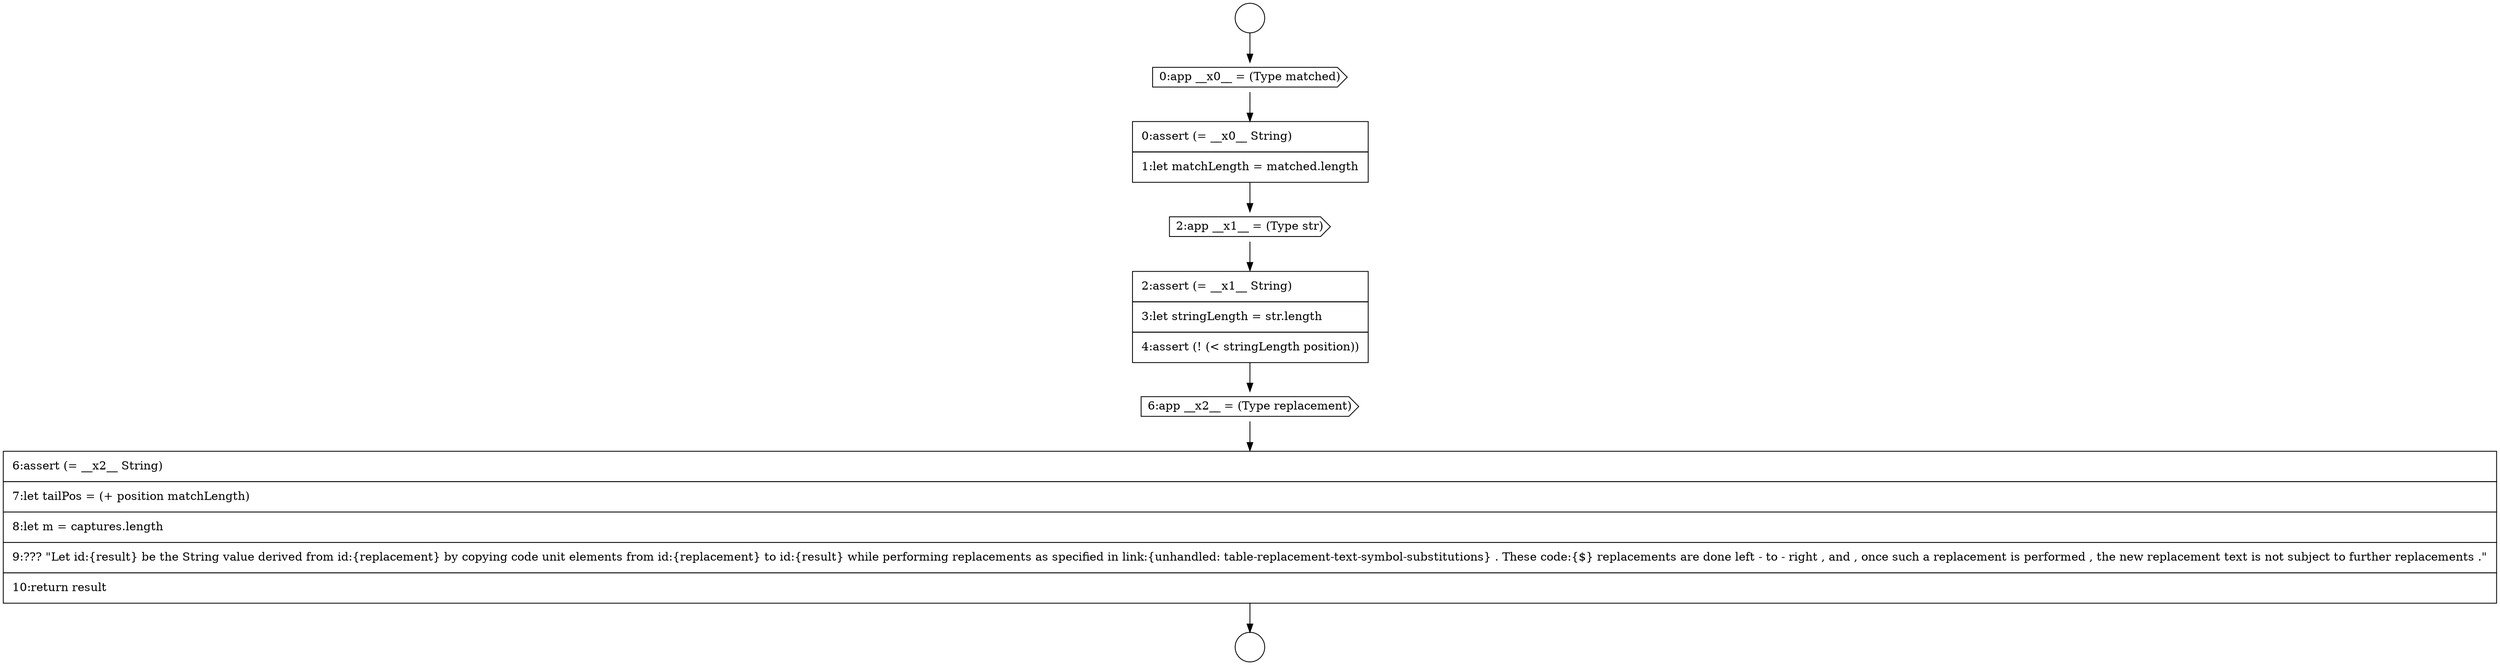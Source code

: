 digraph {
  node14260 [shape=none, margin=0, label=<<font color="black">
    <table border="0" cellborder="1" cellspacing="0" cellpadding="10">
      <tr><td align="left">6:assert (= __x2__ String)</td></tr>
      <tr><td align="left">7:let tailPos = (+ position matchLength)</td></tr>
      <tr><td align="left">8:let m = captures.length</td></tr>
      <tr><td align="left">9:??? &quot;Let id:{result} be the String value derived from id:{replacement} by copying code unit elements from id:{replacement} to id:{result} while performing replacements as specified in link:{unhandled: table-replacement-text-symbol-substitutions} . These code:{$} replacements are done left - to - right , and , once such a replacement is performed , the new replacement text is not subject to further replacements .&quot;</td></tr>
      <tr><td align="left">10:return result</td></tr>
    </table>
  </font>> color="black" fillcolor="white" style=filled]
  node14253 [shape=circle label=" " color="black" fillcolor="white" style=filled]
  node14259 [shape=cds, label=<<font color="black">6:app __x2__ = (Type replacement)</font>> color="black" fillcolor="white" style=filled]
  node14254 [shape=circle label=" " color="black" fillcolor="white" style=filled]
  node14258 [shape=none, margin=0, label=<<font color="black">
    <table border="0" cellborder="1" cellspacing="0" cellpadding="10">
      <tr><td align="left">2:assert (= __x1__ String)</td></tr>
      <tr><td align="left">3:let stringLength = str.length</td></tr>
      <tr><td align="left">4:assert (! (&lt; stringLength position))</td></tr>
    </table>
  </font>> color="black" fillcolor="white" style=filled]
  node14255 [shape=cds, label=<<font color="black">0:app __x0__ = (Type matched)</font>> color="black" fillcolor="white" style=filled]
  node14257 [shape=cds, label=<<font color="black">2:app __x1__ = (Type str)</font>> color="black" fillcolor="white" style=filled]
  node14256 [shape=none, margin=0, label=<<font color="black">
    <table border="0" cellborder="1" cellspacing="0" cellpadding="10">
      <tr><td align="left">0:assert (= __x0__ String)</td></tr>
      <tr><td align="left">1:let matchLength = matched.length</td></tr>
    </table>
  </font>> color="black" fillcolor="white" style=filled]
  node14260 -> node14254 [ color="black"]
  node14255 -> node14256 [ color="black"]
  node14256 -> node14257 [ color="black"]
  node14259 -> node14260 [ color="black"]
  node14257 -> node14258 [ color="black"]
  node14253 -> node14255 [ color="black"]
  node14258 -> node14259 [ color="black"]
}
